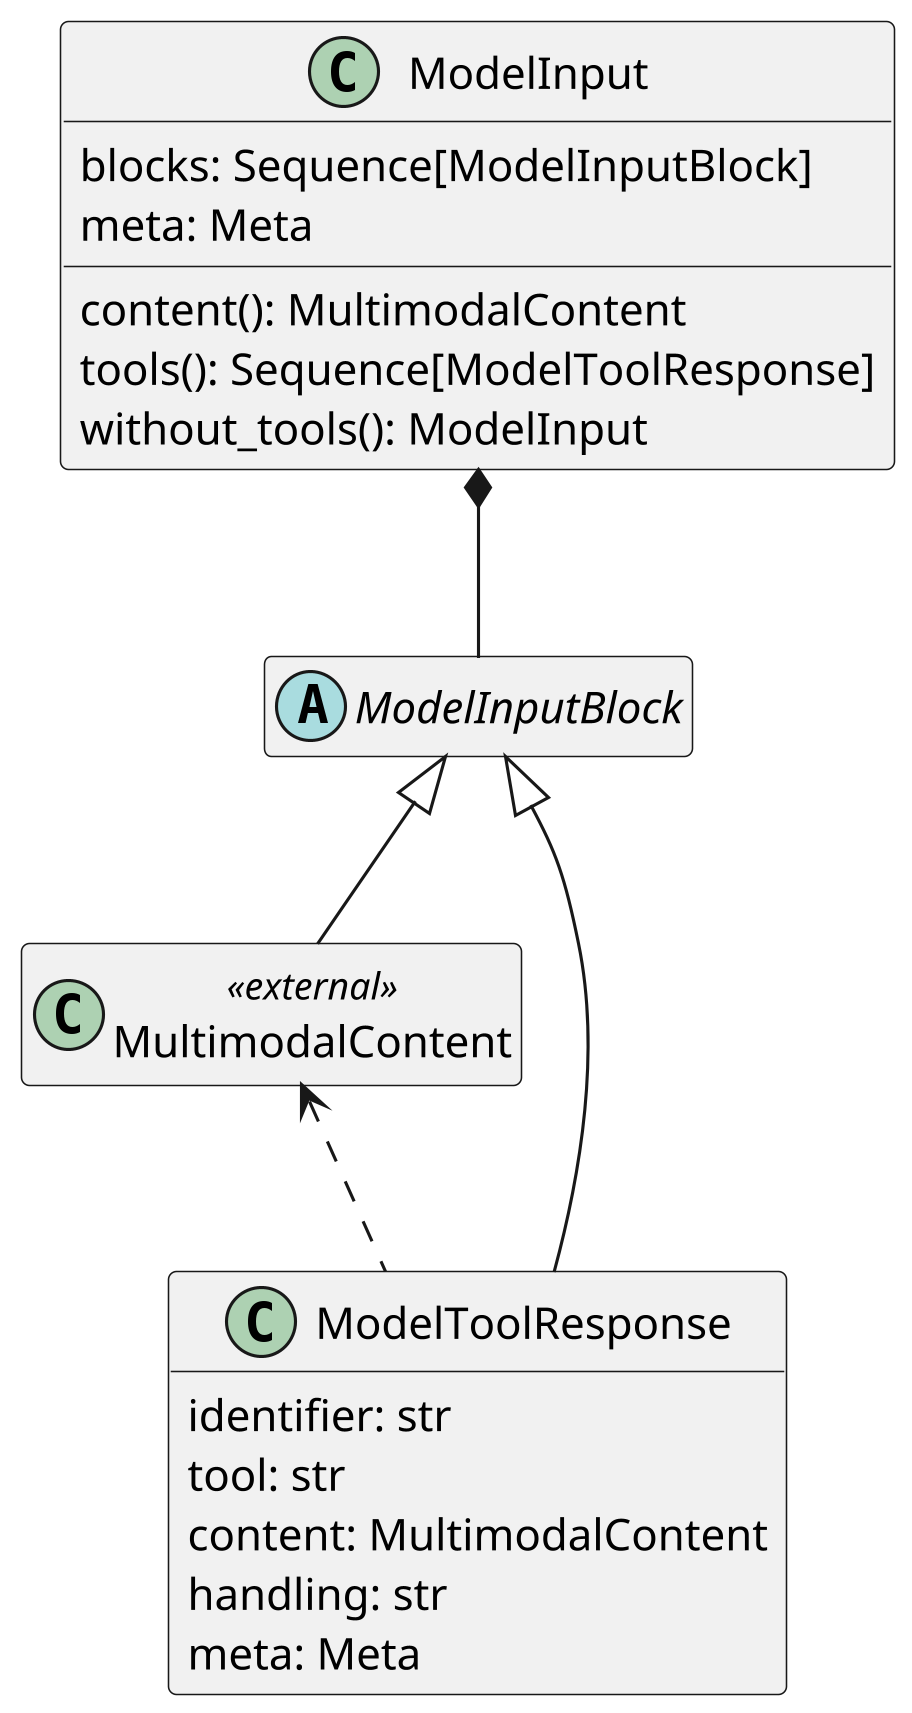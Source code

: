 @startuml ModelInput
skinparam dpi 300
hide members

class ModelInput {
    blocks: Sequence[ModelInputBlock]
    meta: Meta
    content(): MultimodalContent
    tools(): Sequence[ModelToolResponse]
    without_tools(): ModelInput
}
show ModelInput members

abstract class ModelInputBlock
ModelInput *-- ModelInputBlock

class MultimodalContent <<external>>
ModelInputBlock <|-- MultimodalContent

class ModelToolResponse {
    identifier: str
    tool: str
    content: MultimodalContent
    handling: str
    meta: Meta
}
show ModelToolResponse attributes
ModelInputBlock <|-- ModelToolResponse
MultimodalContent <.. ModelToolResponse

@enduml